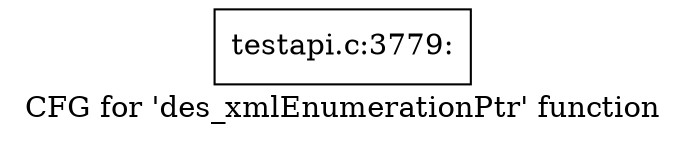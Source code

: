 digraph "CFG for 'des_xmlEnumerationPtr' function" {
	label="CFG for 'des_xmlEnumerationPtr' function";

	Node0x42478e0 [shape=record,label="{testapi.c:3779:}"];
}
